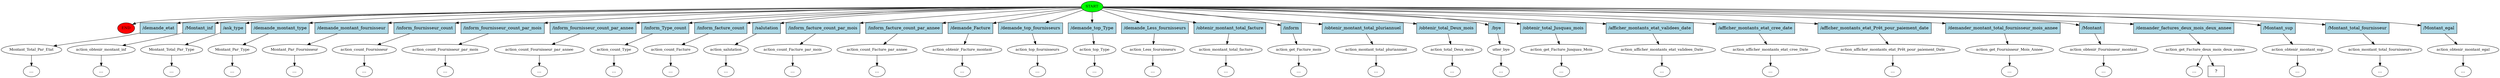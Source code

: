digraph  {
0 [class="start active", fillcolor=green, fontsize=12, label=START, style=filled];
"-1" [class=end, fillcolor=red, fontsize=12, label=END, style=filled];
1 [class="", fontsize=12, label=Montant_Total_Par_Etat];
2 [class="", fontsize=12, label=action_obtenir_montant_inf];
"-4" [class=ellipsis, label="..."];
3 [class="", fontsize=12, label=Montant_Total_Par_Type];
"-5" [class=ellipsis, label="..."];
4 [class="", fontsize=12, label=Montant_Par_Type];
"-6" [class=ellipsis, label="..."];
5 [class="", fontsize=12, label=Montant_Par_Fournisseur];
"-7" [class=ellipsis, label="..."];
6 [class="", fontsize=12, label=action_count_Fournisseur];
"-8" [class=ellipsis, label="..."];
7 [class="", fontsize=12, label=action_count_Fournisseur_par_mois];
"-9" [class=ellipsis, label="..."];
8 [class="", fontsize=12, label=action_count_Fournisseur_par_annee];
"-10" [class=ellipsis, label="..."];
9 [class="", fontsize=12, label=action_count_Type];
"-11" [class=ellipsis, label="..."];
10 [class="", fontsize=12, label=action_count_Facture];
"-12" [class=ellipsis, label="..."];
11 [class="", fontsize=12, label=action_salutation];
"-13" [class=ellipsis, label="..."];
12 [class="", fontsize=12, label=action_count_Facture_par_mois];
"-14" [class=ellipsis, label="..."];
13 [class="", fontsize=12, label=action_count_Facture_par_annee];
"-15" [class=ellipsis, label="..."];
14 [class="", fontsize=12, label=action_obtenir_Facture_montant];
"-16" [class=ellipsis, label="..."];
15 [class="", fontsize=12, label=action_top_fournisseurs];
"-17" [class=ellipsis, label="..."];
16 [class="", fontsize=12, label=action_top_Type];
"-18" [class=ellipsis, label="..."];
17 [class="", fontsize=12, label=action_Less_fournisseurs];
"-19" [class=ellipsis, label="..."];
18 [class="", fontsize=12, label=action_montant_total_facture];
"-20" [class=ellipsis, label="..."];
19 [class="", fontsize=12, label=action_get_Facture_mois];
20 [class="", fontsize=12, label=action_montant_total_pluriannuel];
"-22" [class=ellipsis, label="..."];
21 [class="", fontsize=12, label=action_total_Deux_mois];
22 [class="", fontsize=12, label=utter_bye];
"-24" [class=ellipsis, label="..."];
23 [class="", fontsize=12, label=action_get_Facture_Jusquau_Mois];
24 [class="", fontsize=12, label=action_afficher_montants_etat_validees_Date];
25 [class="", fontsize=12, label=action_afficher_montants_etat_cree_Date];
"-27" [class=ellipsis, label="..."];
26 [class="", fontsize=12, label="action_afficher_montants_etat_Prêt_pour_paiement_Date"];
28 [class="", fontsize=12, label=action_get_Fournisseur_Mois_Annee];
"-31" [class=ellipsis, label="..."];
"-33" [class=ellipsis, label="..."];
"-34" [class=ellipsis, label="..."];
33 [class="", fontsize=12, label=action_obtenir_Fournisseur_montant];
"-35" [class=ellipsis, label="..."];
34 [class=active, fontsize=12, label=action_get_Facture_deux_mois_deux_annee];
"-37" [class=ellipsis, label="..."];
"-38" [class=ellipsis, label="..."];
"-39" [class=ellipsis, label="..."];
38 [class="", fontsize=12, label=action_obtenir_montant_sup];
"-40" [class=ellipsis, label="..."];
"-41" [class=ellipsis, label="..."];
40 [class="", fontsize=12, label=action_montant_total_fournisseurs];
"-42" [class=ellipsis, label="..."];
41 [class="", fontsize=12, label=action_obtenir_montant_egal];
"-43" [class=ellipsis, label="..."];
"-45" [class=ellipsis, label="..."];
45 [class="intent dashed active", label="  ?  ", shape=rect];
46 [class=intent, fillcolor=lightblue, label="/demande_etat", shape=rect, style=filled];
47 [class=intent, fillcolor=lightblue, label="/Montant_inf", shape=rect, style=filled];
48 [class=intent, fillcolor=lightblue, label="/ask_type", shape=rect, style=filled];
49 [class=intent, fillcolor=lightblue, label="/demande_montant_type", shape=rect, style=filled];
50 [class=intent, fillcolor=lightblue, label="/demande_montant_fournisseur", shape=rect, style=filled];
51 [class=intent, fillcolor=lightblue, label="/inform_fournisseur_count", shape=rect, style=filled];
52 [class=intent, fillcolor=lightblue, label="/inform_fournisseur_count_par_mois", shape=rect, style=filled];
53 [class=intent, fillcolor=lightblue, label="/inform_fournisseur_count_par_annee", shape=rect, style=filled];
54 [class=intent, fillcolor=lightblue, label="/inform_Type_count", shape=rect, style=filled];
55 [class=intent, fillcolor=lightblue, label="/inform_facture_count", shape=rect, style=filled];
56 [class=intent, fillcolor=lightblue, label="/salutation", shape=rect, style=filled];
57 [class=intent, fillcolor=lightblue, label="/inform_facture_count_par_mois", shape=rect, style=filled];
58 [class=intent, fillcolor=lightblue, label="/inform_facture_count_par_annee", shape=rect, style=filled];
59 [class=intent, fillcolor=lightblue, label="/demande_Facture", shape=rect, style=filled];
60 [class=intent, fillcolor=lightblue, label="/demande_top_fournisseurs", shape=rect, style=filled];
61 [class=intent, fillcolor=lightblue, label="/demande_top_Type", shape=rect, style=filled];
62 [class=intent, fillcolor=lightblue, label="/demande_Less_fournisseurs", shape=rect, style=filled];
63 [class=intent, fillcolor=lightblue, label="/obtenir_montant_total_facture", shape=rect, style=filled];
64 [class=intent, fillcolor=lightblue, label="/inform", shape=rect, style=filled];
65 [class=intent, fillcolor=lightblue, label="/obtenir_montant_total_pluriannuel", shape=rect, style=filled];
66 [class=intent, fillcolor=lightblue, label="/obtenir_total_Deux_mois", shape=rect, style=filled];
67 [class=intent, fillcolor=lightblue, label="/bye", shape=rect, style=filled];
68 [class=intent, fillcolor=lightblue, label="/obtenir_total_Jusquau_mois", shape=rect, style=filled];
69 [class=intent, fillcolor=lightblue, label="/afficher_montants_etat_validees_date", shape=rect, style=filled];
70 [class=intent, fillcolor=lightblue, label="/afficher_montants_etat_cree_date", shape=rect, style=filled];
71 [class=intent, fillcolor=lightblue, label="/afficher_montants_etat_Prêt_pour_paiement_date", shape=rect, style=filled];
72 [class=intent, fillcolor=lightblue, label="/demander_montant_total_fournisseur_mois_annee", shape=rect, style=filled];
73 [class=intent, fillcolor=lightblue, label="/Montant", shape=rect, style=filled];
74 [class="intent active", fillcolor=lightblue, label="/demander_factures_deux_mois_deux_annee", shape=rect, style=filled];
75 [class=intent, fillcolor=lightblue, label="/Montant_sup", shape=rect, style=filled];
76 [class=intent, fillcolor=lightblue, label="/Montant_total_fournisseur", shape=rect, style=filled];
77 [class=intent, fillcolor=lightblue, label="/Montant_egal", shape=rect, style=filled];
0 -> "-1"  [class="", key=NONE, label=""];
0 -> 46  [class="", key=0];
0 -> 47  [class="", key=0];
0 -> 48  [class="", key=0];
0 -> 49  [class="", key=0];
0 -> 50  [class="", key=0];
0 -> 51  [class="", key=0];
0 -> 52  [class="", key=0];
0 -> 53  [class="", key=0];
0 -> 54  [class="", key=0];
0 -> 55  [class="", key=0];
0 -> 56  [class="", key=0];
0 -> 57  [class="", key=0];
0 -> 58  [class="", key=0];
0 -> 59  [class="", key=0];
0 -> 60  [class="", key=0];
0 -> 61  [class="", key=0];
0 -> 62  [class="", key=0];
0 -> 63  [class="", key=0];
0 -> 64  [class="", key=0];
0 -> 65  [class="", key=0];
0 -> 66  [class="", key=0];
0 -> 67  [class="", key=0];
0 -> 68  [class="", key=0];
0 -> 69  [class="", key=0];
0 -> 70  [class="", key=0];
0 -> 71  [class="", key=0];
0 -> 72  [class="", key=0];
0 -> 73  [class="", key=0];
0 -> 74  [class=active, key=0];
0 -> 75  [class="", key=0];
0 -> 76  [class="", key=0];
0 -> 77  [class="", key=0];
1 -> "-45"  [class="", key=NONE, label=""];
2 -> "-4"  [class="", key=NONE, label=""];
3 -> "-5"  [class="", key=NONE, label=""];
4 -> "-6"  [class="", key=NONE, label=""];
5 -> "-7"  [class="", key=NONE, label=""];
6 -> "-8"  [class="", key=NONE, label=""];
7 -> "-9"  [class="", key=NONE, label=""];
8 -> "-10"  [class="", key=NONE, label=""];
9 -> "-11"  [class="", key=NONE, label=""];
10 -> "-12"  [class="", key=NONE, label=""];
11 -> "-13"  [class="", key=NONE, label=""];
12 -> "-14"  [class="", key=NONE, label=""];
13 -> "-15"  [class="", key=NONE, label=""];
14 -> "-16"  [class="", key=NONE, label=""];
15 -> "-17"  [class="", key=NONE, label=""];
16 -> "-18"  [class="", key=NONE, label=""];
17 -> "-19"  [class="", key=NONE, label=""];
18 -> "-20"  [class="", key=NONE, label=""];
19 -> "-39"  [class="", key=NONE, label=""];
20 -> "-22"  [class="", key=NONE, label=""];
21 -> "-38"  [class="", key=NONE, label=""];
22 -> "-24"  [class="", key=NONE, label=""];
23 -> "-41"  [class="", key=NONE, label=""];
24 -> "-33"  [class="", key=NONE, label=""];
25 -> "-27"  [class="", key=NONE, label=""];
26 -> "-34"  [class="", key=NONE, label=""];
28 -> "-31"  [class="", key=NONE, label=""];
33 -> "-35"  [class="", key=NONE, label=""];
34 -> "-37"  [class="", key=NONE, label=""];
34 -> 45  [class=active, key=NONE, label=""];
38 -> "-40"  [class="", key=NONE, label=""];
40 -> "-42"  [class="", key=NONE, label=""];
41 -> "-43"  [class="", key=NONE, label=""];
46 -> 1  [class="", key=0];
47 -> 2  [class="", key=0];
48 -> 3  [class="", key=0];
49 -> 4  [class="", key=0];
50 -> 5  [class="", key=0];
51 -> 6  [class="", key=0];
52 -> 7  [class="", key=0];
53 -> 8  [class="", key=0];
54 -> 9  [class="", key=0];
55 -> 10  [class="", key=0];
56 -> 11  [class="", key=0];
57 -> 12  [class="", key=0];
58 -> 13  [class="", key=0];
59 -> 14  [class="", key=0];
60 -> 15  [class="", key=0];
61 -> 16  [class="", key=0];
62 -> 17  [class="", key=0];
63 -> 18  [class="", key=0];
64 -> 19  [class="", key=0];
65 -> 20  [class="", key=0];
66 -> 21  [class="", key=0];
67 -> 22  [class="", key=0];
68 -> 23  [class="", key=0];
69 -> 24  [class="", key=0];
70 -> 25  [class="", key=0];
71 -> 26  [class="", key=0];
72 -> 28  [class="", key=0];
73 -> 33  [class="", key=0];
74 -> 34  [class=active, key=0];
75 -> 38  [class="", key=0];
76 -> 40  [class="", key=0];
77 -> 41  [class="", key=0];
}
